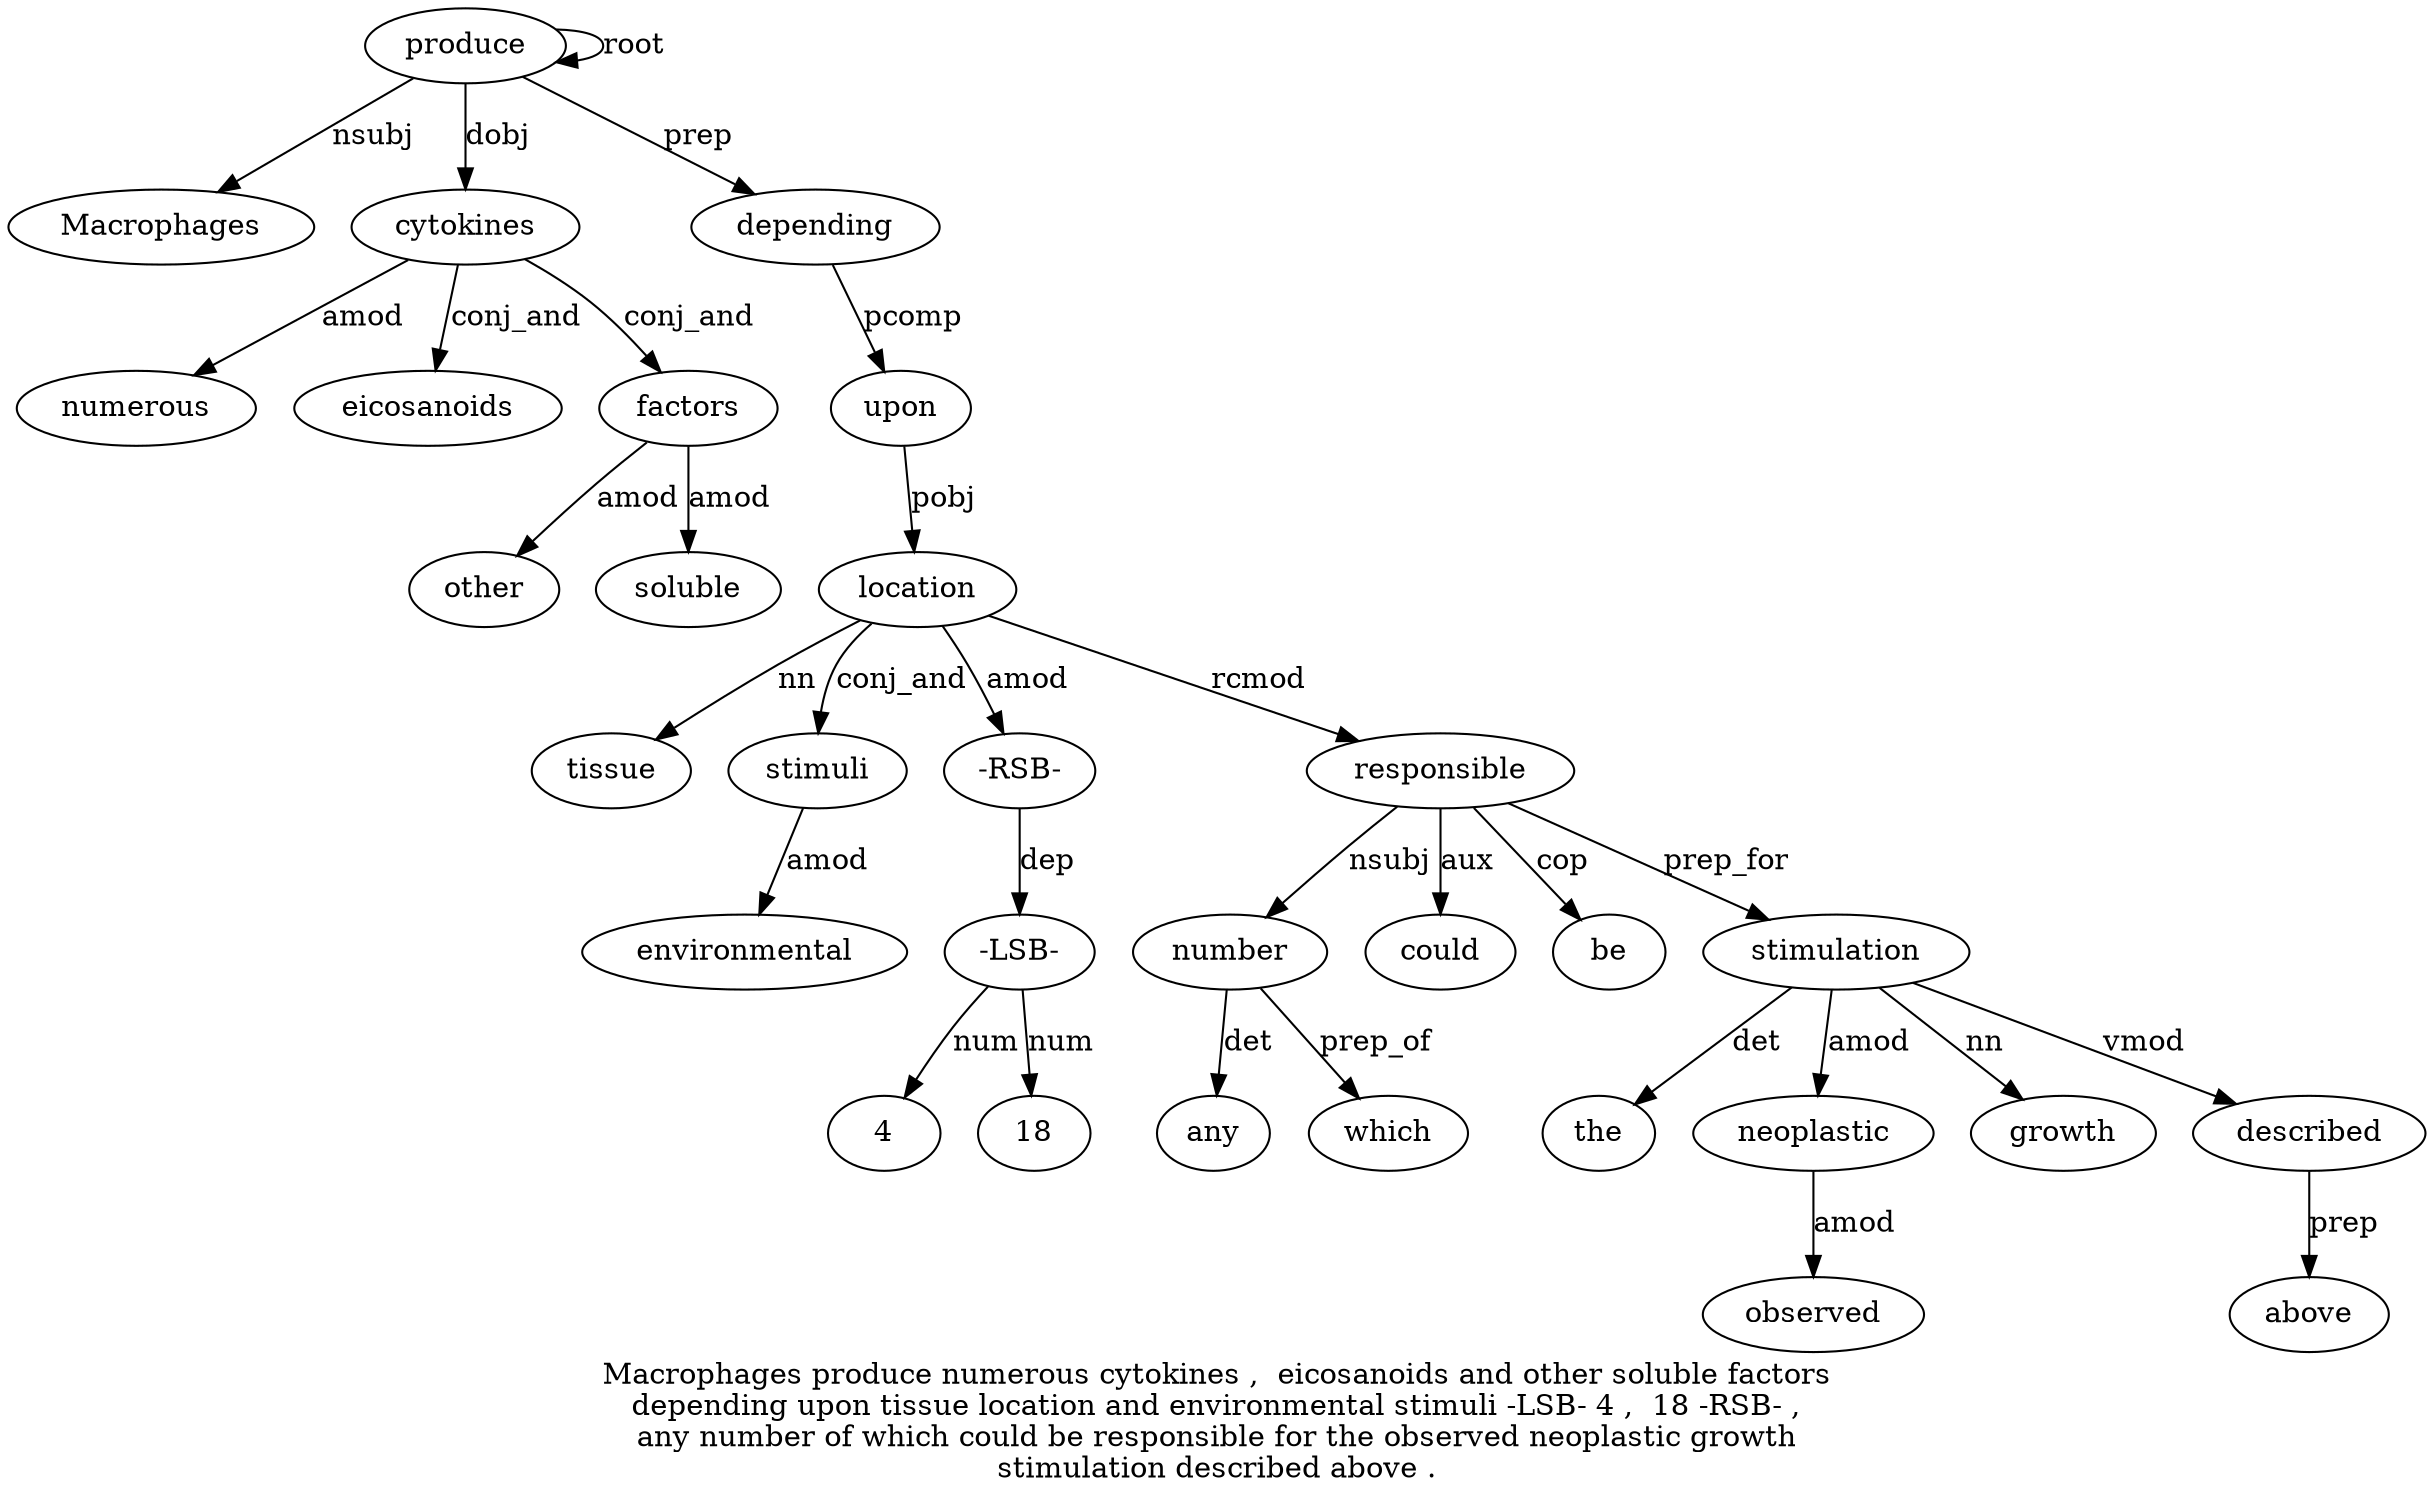 digraph "Macrophages produce numerous cytokines ,  eicosanoids and other soluble factors depending upon tissue location and environmental stimuli -LSB- 4 ,  18 -RSB- ,  any number of which could be responsible for the observed neoplastic growth stimulation described above ." {
label="Macrophages produce numerous cytokines ,  eicosanoids and other soluble factors
depending upon tissue location and environmental stimuli -LSB- 4 ,  18 -RSB- ,
any number of which could be responsible for the observed neoplastic growth
stimulation described above .";
produce2 [style=filled, fillcolor=white, label=produce];
Macrophages1 [style=filled, fillcolor=white, label=Macrophages];
produce2 -> Macrophages1  [label=nsubj];
produce2 -> produce2  [label=root];
cytokines4 [style=filled, fillcolor=white, label=cytokines];
numerous3 [style=filled, fillcolor=white, label=numerous];
cytokines4 -> numerous3  [label=amod];
produce2 -> cytokines4  [label=dobj];
eicosanoids6 [style=filled, fillcolor=white, label=eicosanoids];
cytokines4 -> eicosanoids6  [label=conj_and];
factors10 [style=filled, fillcolor=white, label=factors];
other8 [style=filled, fillcolor=white, label=other];
factors10 -> other8  [label=amod];
soluble9 [style=filled, fillcolor=white, label=soluble];
factors10 -> soluble9  [label=amod];
cytokines4 -> factors10  [label=conj_and];
depending11 [style=filled, fillcolor=white, label=depending];
produce2 -> depending11  [label=prep];
upon12 [style=filled, fillcolor=white, label=upon];
depending11 -> upon12  [label=pcomp];
location14 [style=filled, fillcolor=white, label=location];
tissue13 [style=filled, fillcolor=white, label=tissue];
location14 -> tissue13  [label=nn];
upon12 -> location14  [label=pobj];
stimuli17 [style=filled, fillcolor=white, label=stimuli];
environmental16 [style=filled, fillcolor=white, label=environmental];
stimuli17 -> environmental16  [label=amod];
location14 -> stimuli17  [label=conj_and];
"-RSB-22" [style=filled, fillcolor=white, label="-RSB-"];
"-LSB-18" [style=filled, fillcolor=white, label="-LSB-"];
"-RSB-22" -> "-LSB-18"  [label=dep];
419 [style=filled, fillcolor=white, label=4];
"-LSB-18" -> 419  [label=num];
182 [style=filled, fillcolor=white, label=18];
"-LSB-18" -> 182  [label=num];
location14 -> "-RSB-22"  [label=amod];
number25 [style=filled, fillcolor=white, label=number];
any24 [style=filled, fillcolor=white, label=any];
number25 -> any24  [label=det];
responsible30 [style=filled, fillcolor=white, label=responsible];
responsible30 -> number25  [label=nsubj];
which27 [style=filled, fillcolor=white, label=which];
number25 -> which27  [label=prep_of];
could28 [style=filled, fillcolor=white, label=could];
responsible30 -> could28  [label=aux];
be29 [style=filled, fillcolor=white, label=be];
responsible30 -> be29  [label=cop];
location14 -> responsible30  [label=rcmod];
stimulation36 [style=filled, fillcolor=white, label=stimulation];
the32 [style=filled, fillcolor=white, label=the];
stimulation36 -> the32  [label=det];
neoplastic34 [style=filled, fillcolor=white, label=neoplastic];
observed33 [style=filled, fillcolor=white, label=observed];
neoplastic34 -> observed33  [label=amod];
stimulation36 -> neoplastic34  [label=amod];
growth35 [style=filled, fillcolor=white, label=growth];
stimulation36 -> growth35  [label=nn];
responsible30 -> stimulation36  [label=prep_for];
described37 [style=filled, fillcolor=white, label=described];
stimulation36 -> described37  [label=vmod];
above38 [style=filled, fillcolor=white, label=above];
described37 -> above38  [label=prep];
}
